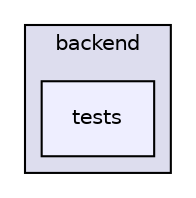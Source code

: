 digraph "/home/alekdandr/school21/C8_3DViewer_v1.0-1/src/backend/tests" {
  compound=true
  node [ fontsize="10", fontname="Helvetica"];
  edge [ labelfontsize="10", labelfontname="Helvetica"];
  subgraph clusterdir_8c739bbef76d64b22d6b0911c526dd76 {
    graph [ bgcolor="#ddddee", pencolor="black", label="backend" fontname="Helvetica", fontsize="10", URL="dir_8c739bbef76d64b22d6b0911c526dd76.html"]
  dir_ebd033c72479f4cbc6db869d301bc423 [shape=box, label="tests", style="filled", fillcolor="#eeeeff", pencolor="black", URL="dir_ebd033c72479f4cbc6db869d301bc423.html"];
  }
}
